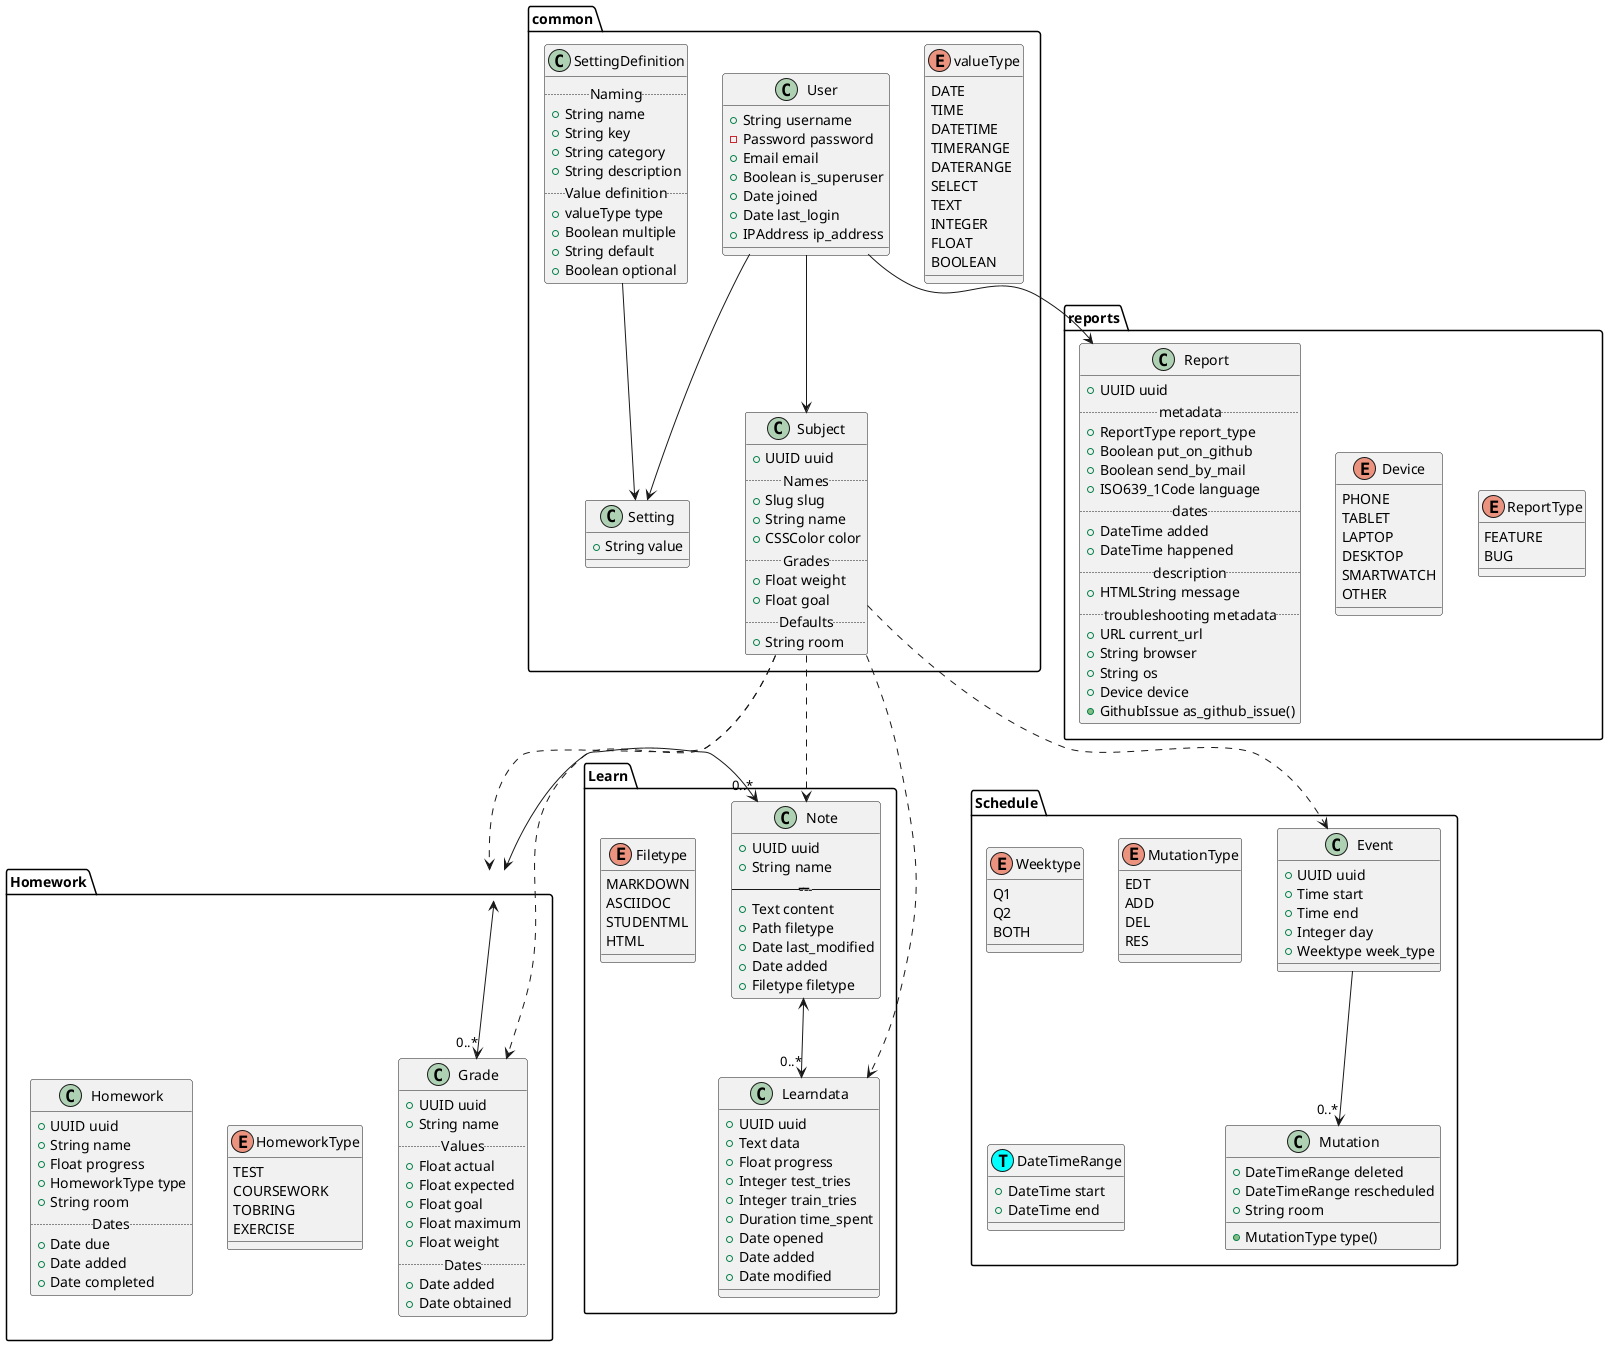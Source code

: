 @startuml
package common {
    class Subject {
        + UUID uuid
        ..Names..
        + Slug slug
        + String name
        + CSSColor color
        ..Grades..
        + Float weight
        + Float goal
        ..Defaults..
        + String room
    }

    enum valueType {
        DATE
        TIME
        DATETIME
        TIMERANGE
        DATERANGE
        SELECT
        TEXT
        INTEGER
        FLOAT
        BOOLEAN
    }

    class SettingDefinition {
        ..Naming..
        + String name
        + String key
        + String category
        + String description
        ..Value definition..
        + valueType type
        + Boolean multiple
        + String default
        + Boolean optional
    }

    class Setting {
        + String value
    }

    class User {
        + String username
        - Password password
        + Email email
        + Boolean is_superuser
        + Date joined
        + Date last_login
        + IPAddress ip_address
    }
}
package Learn {
    enum Filetype {
        MARKDOWN
        ASCIIDOC
        STUDENTML
        HTML
    }

    class Note {
        + UUID uuid
        + String name
        ---------------
        + Text content
        + Path filetype
        + Date last_modified
        + Date added
        + Filetype filetype
    }

    class Learndata {
        + UUID uuid
        + Text data
        + Float progress
        + Integer test_tries
        + Integer train_tries
        + Duration time_spent
        + Date opened
        + Date added
        + Date modified
    }
}

package Schedule {
    
    enum Weektype {
        Q1
        Q2
        BOTH
    }

    enum MutationType {
        EDT
        ADD
        DEL
        RES
    }

    class DateTimeRange<< (T,cyan) >> {
        + DateTime start
        + DateTime end
    }

    class Event {
        + UUID uuid
        + Time start
        + Time end
        + Integer day
        + Weektype week_type
    }
    
    class Mutation {
        + DateTimeRange deleted
        + DateTimeRange rescheduled
        + String room
        + MutationType type()
    }
}

package Homework {
    class Grade {
        + UUID uuid
        + String name
        ..Values..
        + Float actual
        + Float expected
        + Float goal
        + Float maximum
        + Float weight
        ..Dates..
        + Date added
        + Date obtained
    }

    enum HomeworkType {
        TEST
        COURSEWORK
        TOBRING
        EXERCISE
    }

    class Homework {
        + UUID uuid
        + String name
        + Float progress
        + HomeworkType type
        + String room
        ..Dates..
        + Date due
        + Date added
        + Date completed
    }
}

package reports {
    enum ReportType {
        FEATURE
        BUG
    }

    enum Device {
        PHONE
        TABLET
        LAPTOP
        DESKTOP
        SMARTWATCH
        OTHER
    }

    class Report {
        + UUID uuid
        ..metadata..
        + ReportType report_type
        + Boolean put_on_github
        + Boolean send_by_mail
        + ISO639_1Code language
        ..dates..
        + DateTime added
        + DateTime happened
        ..description..
        + HTMLString message
        ..troubleshooting metadata..
        + URL current_url
        + String browser
        + String os
        + Device device
        + GithubIssue as_github_issue()
    }
}

User --> Subject
User --> Setting
User --> Report
SettingDefinition --> Setting

Subject ..> Note
Subject ..> Homework
Subject ..> Event
Subject ..> Learndata
Subject ..> Grade

Note <--> "0..*" Learndata
Homework <--> "0..*" Grade
Homework <--> "0..*" Note
Event --> "0..*" Mutation

Event -[hidden]> Note
Note -[hidden]> Homework
@enduml
